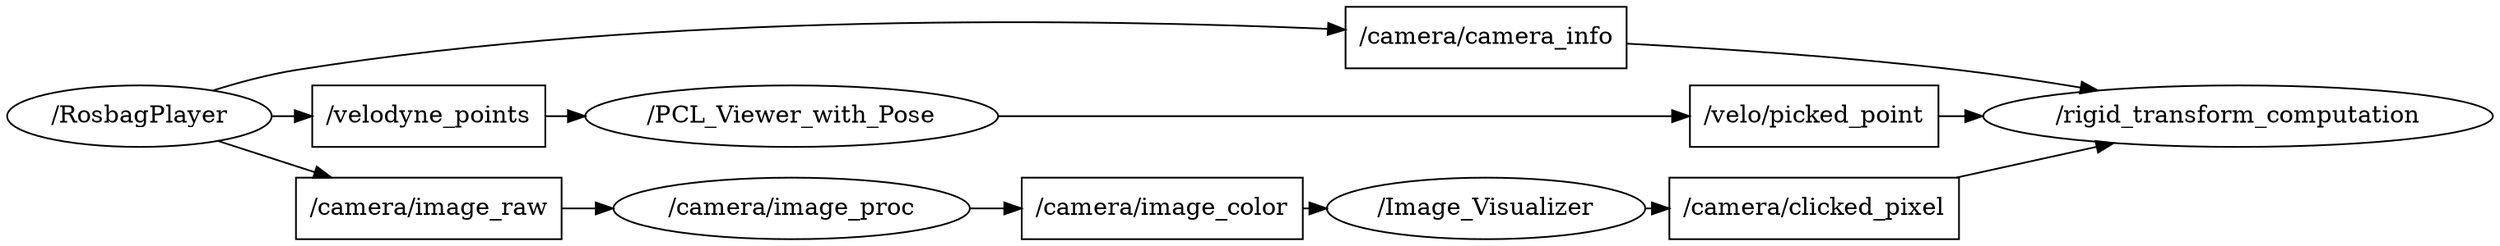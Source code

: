 digraph graphname {
	graph [bb="0,0,1190.3,136",
		compound=True,
		rank=same,
		rankdir=LR,
		ranksep=0.2
	];
	node [label="\N"];
	t___camera__clicked_pixel	 [URL=topic_3A__camera__clicked_pixel,
		height=0.5,
		label="/camera/clicked_pixel",
		pos="872.56,18",
		shape=box,
		tooltip="topic:/camera/clicked_pixel",
		width=1.9028];
	n___rigid_transform_computation	 [URL=__rigid_transform_computation,
		height=0.5,
		label="/rigid_transform_computation",
		pos="1072.7,72",
		shape=ellipse,
		tooltip="/rigid_transform_computation",
		width=3.2678];
	t___camera__clicked_pixel -> n___rigid_transform_computation	 [penwidth=1,
		pos="e,1014.6,56.313 939.48,36.056 960.47,41.721 983.66,47.977 1004.7,53.661"];
	t___camera__camera_info	 [URL=topic_3A__camera__camera_info,
		height=0.5,
		label="/camera/camera_info",
		pos="714.01,118",
		shape=box,
		tooltip="topic:/camera/camera_info",
		width=1.8333];
	t___camera__camera_info -> n___rigid_transform_computation	 [penwidth=1,
		pos="e,1007.3,87.001 780.32,114.53 825.72,111.65 887.22,106.75 941.06,99 959.37,96.365 978.97,92.771 997.31,89.065"];
	t___camera__image_color	 [URL=topic_3A__camera__image_color,
		height=0.5,
		label="/camera/image_color",
		pos="557.97,18",
		shape=box,
		tooltip="topic:/camera/image_color",
		width=1.8333];
	n___Image_Visualizer	 [URL=__Image_Visualizer,
		height=0.5,
		label="/Image_Visualizer",
		pos="714.01,18",
		shape=ellipse,
		tooltip="/Image_Visualizer",
		width=2.1123];
	t___camera__image_color -> n___Image_Visualizer	 [penwidth=1,
		pos="e,637.96,18 624.15,18 625.29,18 626.44,18 627.58,18"];
	t___velodyne_points	 [URL=topic_3A__velodyne_points,
		height=0.5,
		label="/velodyne_points",
		pos="199.99,72",
		shape=box,
		tooltip="topic:/velodyne_points",
		width=1.5278];
	n___PCL_Viewer_with_Pose	 [URL=__PCL_Viewer_with_Pose,
		height=0.5,
		label="/PCL_Viewer_with_Pose",
		pos="377.23,72",
		shape=ellipse,
		tooltip="/PCL_Viewer_with_Pose",
		width=2.7984];
	t___velodyne_points -> n___PCL_Viewer_with_Pose	 [penwidth=1,
		pos="e,276.25,72 255.1,72 258.71,72 262.42,72 266.18,72"];
	t___camera__image_raw	 [URL=topic_3A__camera__image_raw,
		height=0.5,
		label="/camera/image_raw",
		pos="199.99,18",
		shape=box,
		tooltip="topic:/camera/image_raw",
		width=1.7361];
	n___camera__image_proc	 [URL=__camera__image_proc,
		height=0.5,
		label="/camera/image_proc",
		pos="377.23,18",
		shape=ellipse,
		tooltip="/camera/image_proc",
		width=2.3109];
	t___camera__image_raw -> n___camera__image_proc	 [penwidth=1,
		pos="e,293.99,18 262.98,18 269.73,18 276.7,18 283.71,18"];
	t___velo__picked_point	 [URL=topic_3A__velo__picked_point,
		height=0.5,
		label="/velo/picked_point",
		pos="872.56,72",
		shape=box,
		tooltip="topic:/velo/picked_point",
		width=1.6389];
	t___velo__picked_point -> n___rigid_transform_computation	 [penwidth=1,
		pos="e,954.79,72 931.79,72 935.94,72 940.21,72 944.55,72"];
	n___PCL_Viewer_with_Pose -> t___velo__picked_point	 [penwidth=1,
		pos="e,813.4,72 478.06,72 574.97,72 718.8,72 803.39,72"];
	n___Image_Visualizer -> t___camera__clicked_pixel	 [penwidth=1,
		pos="e,803.78,18 790.5,18 791.47,18 792.44,18 793.41,18"];
	n___camera__image_proc -> t___camera__image_color	 [penwidth=1,
		pos="e,491.96,18 460.46,18 467.56,18 474.71,18 481.75,18"];
	n___RosbagPlayer	 [URL=__RosbagPlayer,
		height=0.5,
		label="/RosbagPlayer",
		pos="61.745,72",
		shape=ellipse,
		tooltip="/RosbagPlayer",
		width=1.7151];
	n___RosbagPlayer -> t___camera__camera_info	 [penwidth=1,
		pos="e,648.01,122.38 96.566,86.957 109.22,91.706 123.77,96.395 137.49,99 314.23,132.57 526.82,128.38 637.91,122.9"];
	n___RosbagPlayer -> t___velodyne_points	 [penwidth=1,
		pos="e,144.73,72 123.59,72 127.22,72 130.88,72 134.53,72"];
	n___RosbagPlayer -> t___camera__image_raw	 [penwidth=1,
		pos="e,153.68,36.087 98.792,57.529 112.77,52.07 128.99,45.733 144.3,39.753"];
}
